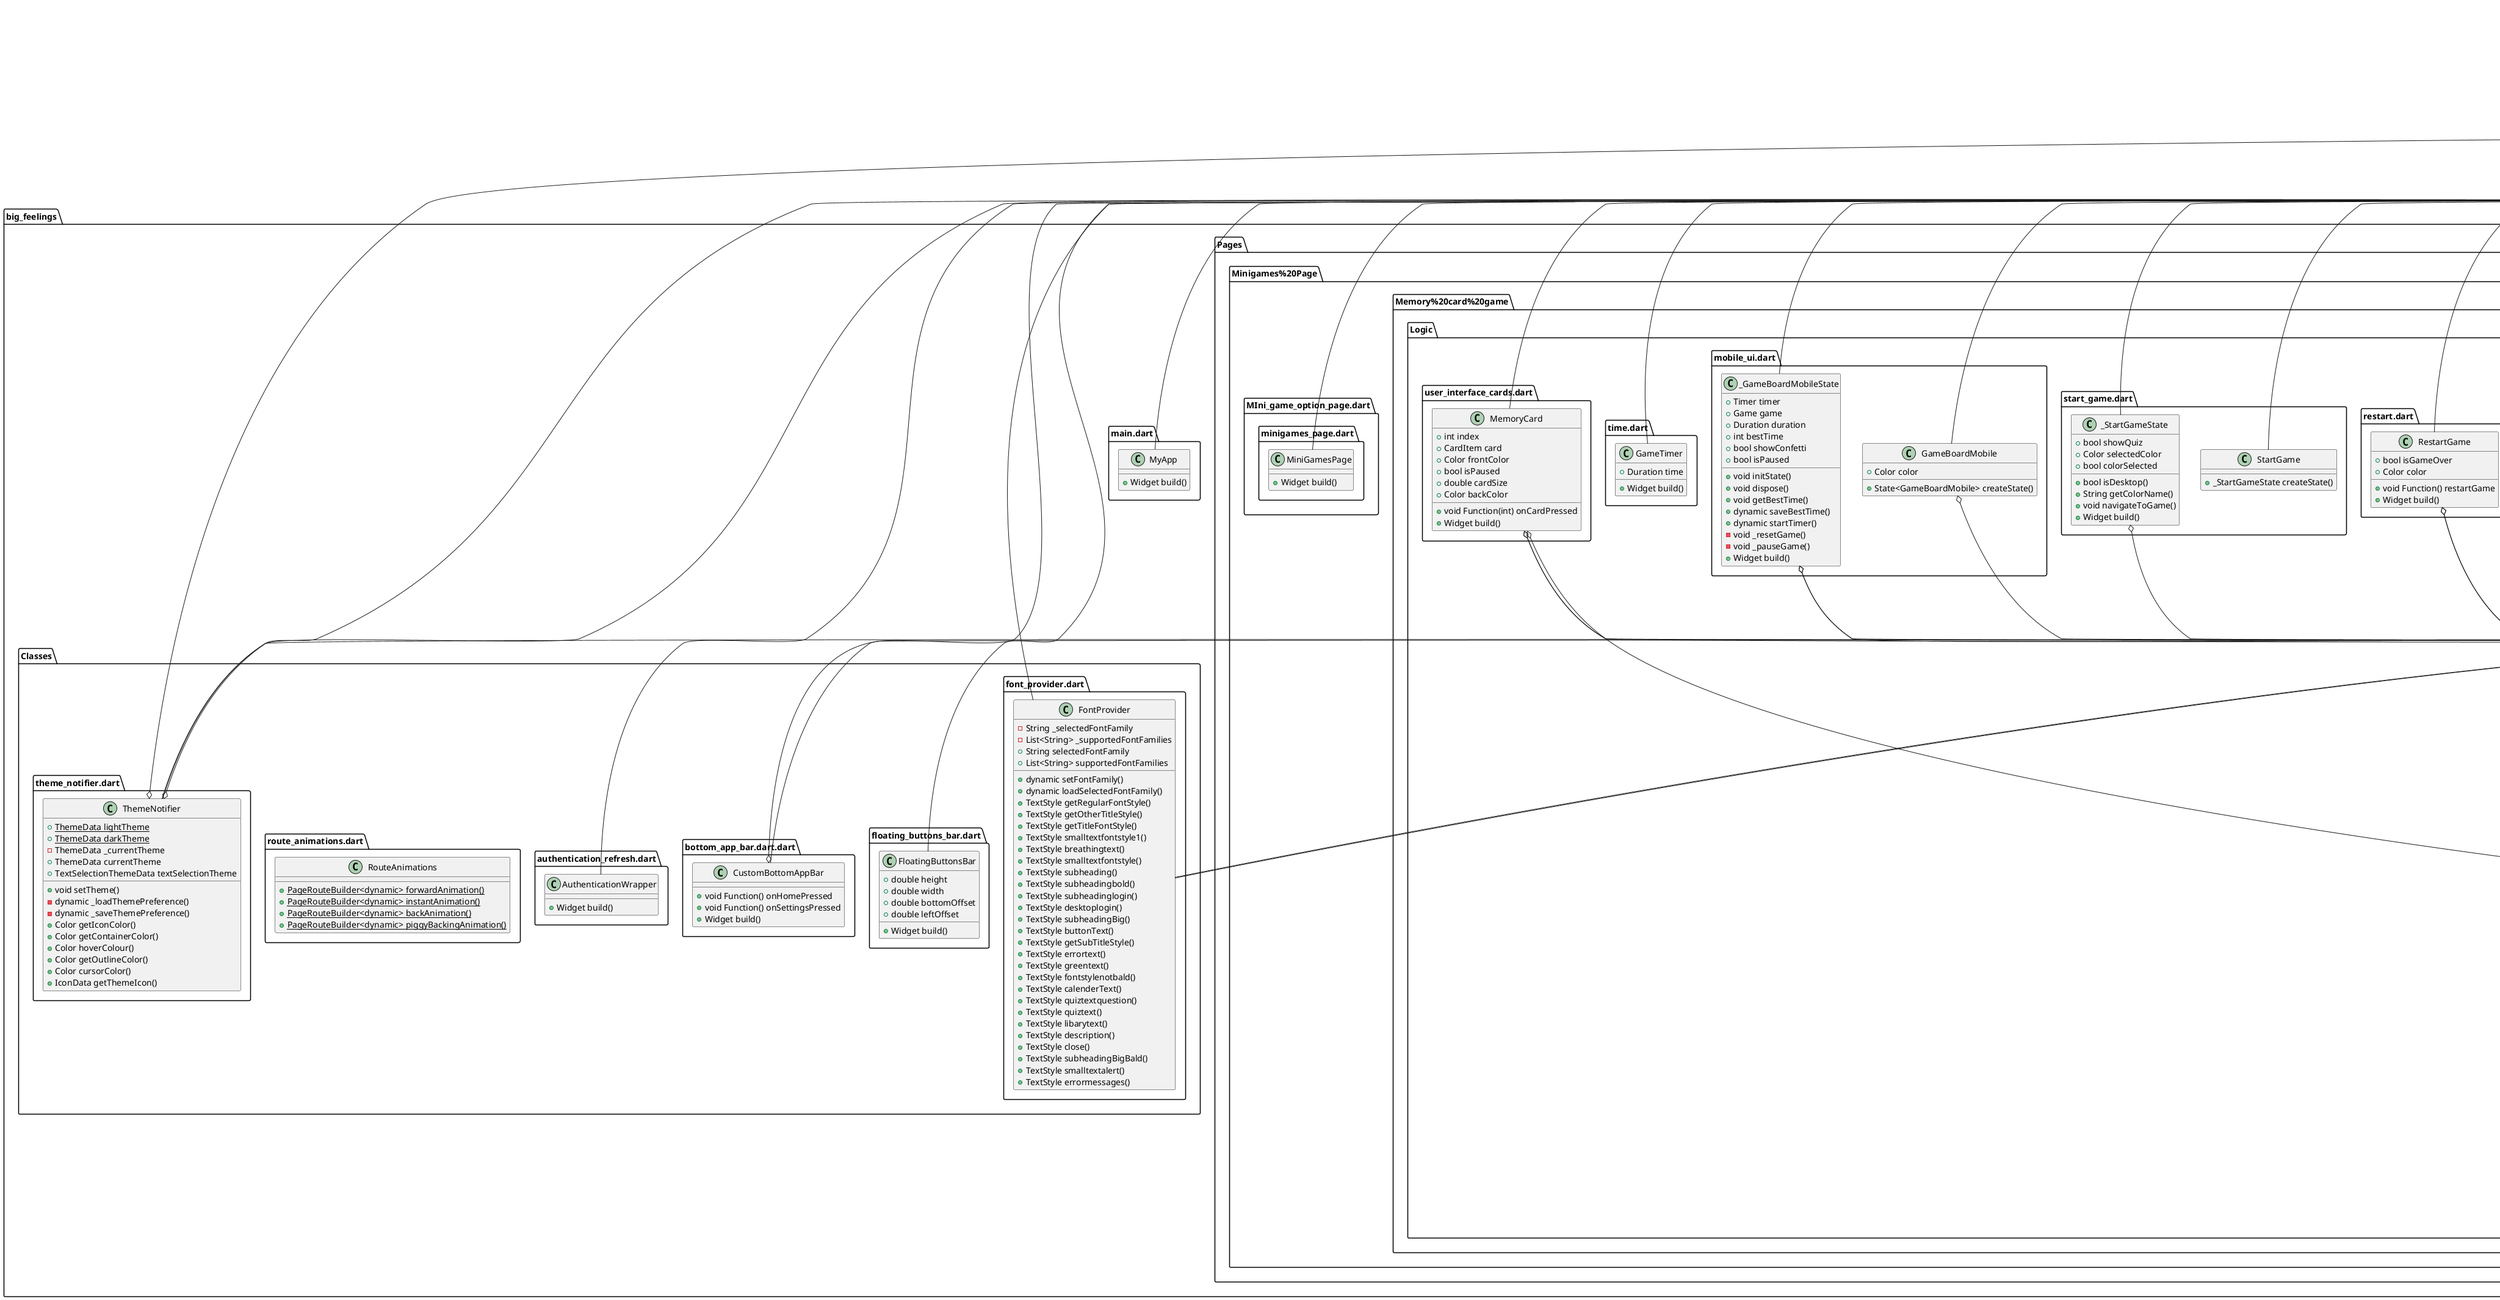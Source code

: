 @startuml BigFeelings
set namespaceSeparator ::

class "big_feelings::Classes::authentication_refresh.dart::AuthenticationWrapper" {
  +Widget build()
}

"flutter::src::widgets::framework.dart::StatelessWidget" <|-- "big_feelings::Classes::authentication_refresh.dart::AuthenticationWrapper"

class "big_feelings::Classes::bottom_app_bar.dart.dart::CustomBottomAppBar" {
  +void Function() onHomePressed
  +void Function() onSettingsPressed
  +Widget build()
}

"big_feelings::Classes::bottom_app_bar.dart.dart::CustomBottomAppBar" o-- "dart::ui::void Function()"
"flutter::src::widgets::framework.dart::StatelessWidget" <|-- "big_feelings::Classes::bottom_app_bar.dart.dart::CustomBottomAppBar"

class "big_feelings::Classes::floating_buttons_bar.dart::FloatingButtonsBar" {
  +double height
  +double width
  +double bottomOffset
  +double leftOffset
  +Widget build()
}

"flutter::src::widgets::framework.dart::StatelessWidget" <|-- "big_feelings::Classes::floating_buttons_bar.dart::FloatingButtonsBar"

class "big_feelings::Classes::font_provider.dart::FontProvider" {
  -String _selectedFontFamily
  -List<String> _supportedFontFamilies
  +String selectedFontFamily
  +List<String> supportedFontFamilies
  +dynamic setFontFamily()
  +dynamic loadSelectedFontFamily()
  +TextStyle getRegularFontStyle()
  +TextStyle getOtherTitleStyle()
  +TextStyle getTitleFontStyle()
  +TextStyle smalltextfontstyle1()
  +TextStyle breathingtext()
  +TextStyle smalltextfontstyle()
  +TextStyle subheading()
  +TextStyle subheadingbold()
  +TextStyle subheadinglogin()
  +TextStyle desktoplogin()
  +TextStyle subheadingBig()
  +TextStyle buttonText()
  +TextStyle getSubTitleStyle()
  +TextStyle errortext()
  +TextStyle greentext()
  +TextStyle fontstylenotbald()
  +TextStyle calenderText()
  +TextStyle quiztextquestion()
  +TextStyle quiztext()
  +TextStyle libarytext()
  +TextStyle description()
  +TextStyle close()
  +TextStyle subheadingBigBald()
  +TextStyle smalltextalert()
  +TextStyle errormessages()
}

"flutter::src::foundation::change_notifier.dart::ChangeNotifier" <|-- "big_feelings::Classes::font_provider.dart::FontProvider"

class "big_feelings::Classes::route_animations.dart::RouteAnimations" {
  {static} +PageRouteBuilder<dynamic> forwardAnimation()
  {static} +PageRouteBuilder<dynamic> instantAnimation()
  {static} +PageRouteBuilder<dynamic> backAnimation()
  {static} +PageRouteBuilder<dynamic> piggyBackingAnimation()
}

class "big_feelings::Classes::theme_notifier.dart::ThemeNotifier" {
  {static} +ThemeData lightTheme
  {static} +ThemeData darkTheme
  -ThemeData _currentTheme
  +ThemeData currentTheme
  +TextSelectionThemeData textSelectionTheme
  +void setTheme()
  -dynamic _loadThemePreference()
  -dynamic _saveThemePreference()
  +Color getIconColor()
  +Color getContainerColor()
  +Color hoverColour()
  +Color getOutlineColor()
  +Color cursorColor()
  +IconData getThemeIcon()
}

"big_feelings::Classes::theme_notifier.dart::ThemeNotifier" o-- "flutter::src::material::theme_data.dart::ThemeData"
"big_feelings::Classes::theme_notifier.dart::ThemeNotifier" o-- "flutter::src::material::text_selection_theme.dart::TextSelectionThemeData"
"flutter::src::foundation::change_notifier.dart::ChangeNotifier" <|-- "big_feelings::Classes::theme_notifier.dart::ThemeNotifier"

class "big_feelings::Firebase::firebase_options.dart::DefaultFirebaseOptions" {
  {static} +FirebaseOptions web
  {static} +FirebaseOptions android
  {static} +FirebaseOptions ios
  {static} +FirebaseOptions currentPlatform
}

"big_feelings::Firebase::firebase_options.dart::DefaultFirebaseOptions" o-- "firebase_core_platform_interface::firebase_core_platform_interface.dart::FirebaseOptions"

class "big_feelings::main.dart::MyApp" {
  +Widget build()
}

"flutter::src::widgets::framework.dart::StatelessWidget" <|-- "big_feelings::main.dart::MyApp"

class "big_feelings::Pages::Auth::Home::home_ui.dart::HomePage" {
  +List<Map<String, dynamic>> menuItems
  +Widget build()
  +void navigateToPage()
  +Widget menuItem()
}

"flutter::src::widgets::framework.dart::StatelessWidget" <|-- "big_feelings::Pages::Auth::Home::home_ui.dart::HomePage"

class "big_feelings::Pages::Auth::Home::image_selector.dart::ImageSelector" {
  +_ImageSelectorState createState()
}

"flutter::src::widgets::framework.dart::StatefulWidget" <|-- "big_feelings::Pages::Auth::Home::image_selector.dart::ImageSelector"

class "big_feelings::Pages::Auth::Home::image_selector.dart::_ImageSelectorState" {
  +String selectedImage
  +List<String> images
  +void initState()
  +dynamic loadSelectedImage()
  +Widget build()
  -dynamic _showImageSelectionDialog()
  +dynamic saveSelectedImage()
  -double _checkImageSize()
  -double _checkImageSize2()
}

"flutter::src::widgets::framework.dart::State" <|-- "big_feelings::Pages::Auth::Home::image_selector.dart::_ImageSelectorState"

class "big_feelings::Pages::Auth::Login::login_desktop.dart::LoginPageDesktop" {
  +_LoginPageDesktopState createState()
}

"flutter::src::widgets::framework.dart::StatefulWidget" <|-- "big_feelings::Pages::Auth::Login::login_desktop.dart::LoginPageDesktop"

class "big_feelings::Pages::Auth::Login::login_desktop.dart::_LoginPageDesktopState" {
  +TextEditingController emailController
  +TextEditingController passwordController
  -String? _loginError
  +void initState()
  -void _clearError()
  -void _forgotPassword()
  +Widget build()
  -void _handleLogin()
}

"big_feelings::Pages::Auth::Login::login_desktop.dart::_LoginPageDesktopState" o-- "flutter::src::widgets::editable_text.dart::TextEditingController"
"flutter::src::widgets::framework.dart::State" <|-- "big_feelings::Pages::Auth::Login::login_desktop.dart::_LoginPageDesktopState"

class "big_feelings::Pages::Auth::Login::login_logic.dart::LoginLogic" {
  {static} +void login()
}

class "big_feelings::Pages::Auth::Login::login_mobile.dart::LoginMobilePage" {
  +_LoginMobilePageState createState()
}

"flutter::src::widgets::framework.dart::StatefulWidget" <|-- "big_feelings::Pages::Auth::Login::login_mobile.dart::LoginMobilePage"

class "big_feelings::Pages::Auth::Login::login_mobile.dart::_LoginMobilePageState" {
  +TextEditingController emailController
  +TextEditingController passwordController
  -String? _loginError
  +void initState()
  -void _clearError()
  -void _forgotPassword()
  +Widget build()
  -void _handleLogin()
}

"big_feelings::Pages::Auth::Login::login_mobile.dart::_LoginMobilePageState" o-- "flutter::src::widgets::editable_text.dart::TextEditingController"
"flutter::src::widgets::framework.dart::State" <|-- "big_feelings::Pages::Auth::Login::login_mobile.dart::_LoginMobilePageState"

class "big_feelings::Pages::Auth::Reset%20Password::reset_desktop.dart::PasswordResetDesktop" {
  +_PasswordResetDesktopState createState()
}

"flutter::src::widgets::framework.dart::StatefulWidget" <|-- "big_feelings::Pages::Auth::Reset%20Password::reset_desktop.dart::PasswordResetDesktop"

class "big_feelings::Pages::Auth::Reset%20Password::reset_desktop.dart::_PasswordResetDesktopState" {
  +TextEditingController emailController
  -bool? _emailSent
  +void initState()
  -void _clearError()
  -void _sendPasswordResetEmail()
  +Widget build()
}

"big_feelings::Pages::Auth::Reset%20Password::reset_desktop.dart::_PasswordResetDesktopState" o-- "flutter::src::widgets::editable_text.dart::TextEditingController"
"flutter::src::widgets::framework.dart::State" <|-- "big_feelings::Pages::Auth::Reset%20Password::reset_desktop.dart::_PasswordResetDesktopState"

class "big_feelings::Pages::Auth::Reset%20Password::reset_mobile.dart::PasswordResetMobile" {
  +_PasswordResetMobileState createState()
}

"flutter::src::widgets::framework.dart::StatefulWidget" <|-- "big_feelings::Pages::Auth::Reset%20Password::reset_mobile.dart::PasswordResetMobile"

class "big_feelings::Pages::Auth::Reset%20Password::reset_mobile.dart::_PasswordResetMobileState" {
  +TextEditingController emailController
  -bool? _emailSent
  +void initState()
  -void _clearError()
  -void _sendPasswordResetEmail()
  +Widget build()
}

"big_feelings::Pages::Auth::Reset%20Password::reset_mobile.dart::_PasswordResetMobileState" o-- "flutter::src::widgets::editable_text.dart::TextEditingController"
"flutter::src::widgets::framework.dart::State" <|-- "big_feelings::Pages::Auth::Reset%20Password::reset_mobile.dart::_PasswordResetMobileState"

class "big_feelings::Pages::Auth::Sign%20up::errors_signup.dart::SignUpLogic" {
  {static} +dynamic signup()
}

class "big_feelings::Pages::Auth::Sign%20up::signup_desktop.dart::Signupdesktop" {
  +_SignupdesktopState createState()
}

"flutter::src::widgets::framework.dart::StatefulWidget" <|-- "big_feelings::Pages::Auth::Sign%20up::signup_desktop.dart::Signupdesktop"

class "big_feelings::Pages::Auth::Sign%20up::signup_desktop.dart::_SignupdesktopState" {
  -TextEditingController _emailController
  -TextEditingController _passwordController
  -String? _signupError
  +void initState()
  -void _clearError()
  +Widget build()
}

"big_feelings::Pages::Auth::Sign%20up::signup_desktop.dart::_SignupdesktopState" o-- "flutter::src::widgets::editable_text.dart::TextEditingController"
"flutter::src::widgets::framework.dart::State" <|-- "big_feelings::Pages::Auth::Sign%20up::signup_desktop.dart::_SignupdesktopState"

class "big_feelings::Pages::Auth::Sign%20up::signup_mobile.dart::SignupMobile" {
  +_SignupMobileState createState()
}

"flutter::src::widgets::framework.dart::StatefulWidget" <|-- "big_feelings::Pages::Auth::Sign%20up::signup_mobile.dart::SignupMobile"

class "big_feelings::Pages::Auth::Sign%20up::signup_mobile.dart::_SignupMobileState" {
  -TextEditingController _emailController
  -TextEditingController _passwordController
  -String? _signupError
  +void initState()
  -void _clearError()
  +Widget build()
}

"big_feelings::Pages::Auth::Sign%20up::signup_mobile.dart::_SignupMobileState" o-- "flutter::src::widgets::editable_text.dart::TextEditingController"
"flutter::src::widgets::framework.dart::State" <|-- "big_feelings::Pages::Auth::Sign%20up::signup_mobile.dart::_SignupMobileState"

class "big_feelings::Pages::Auth::Terms%20and%20coniditons::terms_condiiton.dart::TermsAndPrivacyDialog" {
  +_TermsAndPrivacyDialogState createState()
}

"flutter::src::widgets::framework.dart::StatefulWidget" <|-- "big_feelings::Pages::Auth::Terms%20and%20coniditons::terms_condiiton.dart::TermsAndPrivacyDialog"

class "big_feelings::Pages::Auth::Terms%20and%20coniditons::terms_condiiton.dart::_TermsAndPrivacyDialogState" {
  +bool showTerms
  +Widget build()
  -Widget _buildTermsContent()
  -Widget _buildPrivacyContent()
}

"flutter::src::widgets::framework.dart::State" <|-- "big_feelings::Pages::Auth::Terms%20and%20coniditons::terms_condiiton.dart::_TermsAndPrivacyDialogState"

class "big_feelings::Pages::Auth::welcome_page.dart::WelcomePage" {
  +Widget build()
}

"flutter::src::widgets::framework.dart::StatelessWidget" <|-- "big_feelings::Pages::Auth::welcome_page.dart::WelcomePage"

class "big_feelings::Pages::Journal%20Page::journal_entries.dart::JournalEntriesPage" {
  +_JournalEntriesPageState createState()
}

"flutter::src::widgets::framework.dart::StatefulWidget" <|-- "big_feelings::Pages::Journal%20Page::journal_entries.dart::JournalEntriesPage"

class "big_feelings::Pages::Journal%20Page::journal_entries.dart::_JournalEntriesPageState" {
  -List<DocumentSnapshot<Object?>> _entries
  -DateTime _focusedDay
  -TextEditingController _textController
  -FirebaseFirestore _firestore
  -DateTime? _lastjournalEntryTime
  -Timer? _debounceTimer
  -int _journalSelectionCount
  +void initState()
  +void dispose()
  +bool isDesktop()
  +bool isDesktop2()
  +int checkssize()
  -double _containerSize()
  -double _containerSizewidth()
  +void retrieveEntries()
  -bool _hasEntryForDate()
  -void _saveJournalEntry()
  +Widget build()
}

"big_feelings::Pages::Journal%20Page::journal_entries.dart::_JournalEntriesPageState" o-- "flutter::src::widgets::editable_text.dart::TextEditingController"
"big_feelings::Pages::Journal%20Page::journal_entries.dart::_JournalEntriesPageState" o-- "cloud_firestore::cloud_firestore.dart::FirebaseFirestore"
"big_feelings::Pages::Journal%20Page::journal_entries.dart::_JournalEntriesPageState" o-- "dart::async::Timer"
"flutter::src::widgets::framework.dart::State" <|-- "big_feelings::Pages::Journal%20Page::journal_entries.dart::_JournalEntriesPageState"

class "big_feelings::Pages::Journal%20Page::journal_options.dart::JournalOptionPage" {
  +Widget build()
}

"flutter::src::widgets::framework.dart::StatelessWidget" <|-- "big_feelings::Pages::Journal%20Page::journal_options.dart::JournalOptionPage"

class "big_feelings::Pages::Journal%20Page::view_journals.dart::JournalViewer" {
  +Widget build()
}

"flutter::src::widgets::framework.dart::StatelessWidget" <|-- "big_feelings::Pages::Journal%20Page::view_journals.dart::JournalViewer"

class "big_feelings::Pages::Library%20Page::Educational%20Videos::video_option_page.dart::VideoOptions" {
  -void _launchURL()
  +Widget build()
  +Widget buildVideoContainer()
}

"flutter::src::widgets::framework.dart::StatelessWidget" <|-- "big_feelings::Pages::Library%20Page::Educational%20Videos::video_option_page.dart::VideoOptions"

class "big_feelings::Pages::Library%20Page::Getting%20Help::colors_help.dart::Colordialogcope" {
  +Widget build()
}

"flutter::src::widgets::framework.dart::StatelessWidget" <|-- "big_feelings::Pages::Library%20Page::Getting%20Help::colors_help.dart::Colordialogcope"

class "big_feelings::Pages::Library%20Page::Getting%20Help::coping_methods.dart::CopingMethods" {
  +_CopingMethodsState createState()
}

"flutter::src::widgets::framework.dart::StatefulWidget" <|-- "big_feelings::Pages::Library%20Page::Getting%20Help::coping_methods.dart::CopingMethods"

class "big_feelings::Pages::Library%20Page::Getting%20Help::coping_methods.dart::_CopingMethodsState" {
  -bool _isPaused
  +Color selectedColor
  +void initState()
  -void _togglePause()
  -String _getCopingMethodDescription()
  +Widget build()
  -void _showCopingMethodDialog()
}

"big_feelings::Pages::Library%20Page::Getting%20Help::coping_methods.dart::_CopingMethodsState" o-- "dart::ui::Color"
"flutter::src::widgets::framework.dart::State" <|-- "big_feelings::Pages::Library%20Page::Getting%20Help::coping_methods.dart::_CopingMethodsState"

class "big_feelings::Pages::Library%20Page::Getting%20Help::list.dart::CopingDescriptions" {
  {static} +String getDescription()
}

class "big_feelings::Pages::Library%20Page::library_page.dart::LibraryPage" {
  +Widget build()
}

"flutter::src::widgets::framework.dart::StatelessWidget" <|-- "big_feelings::Pages::Library%20Page::library_page.dart::LibraryPage"

class "big_feelings::Pages::Mental%20Health%20Page::Breathing%20Page::breathing_page.dart::BreathingPage" {
  +_BreathingPageState createState()
}

"flutter::src::widgets::framework.dart::StatefulWidget" <|-- "big_feelings::Pages::Mental%20Health%20Page::Breathing%20Page::breathing_page.dart::BreathingPage"

class "big_feelings::Pages::Mental%20Health%20Page::Breathing%20Page::breathing_page.dart::_BreathingPageState" {
  -AnimationController _controller
  -Timer? _timer
  -bool _isBreathing
  -bool _isAnimating
  +Color? selectedColour
  +bool inhale
  +Duration cycleDuration
  -int _secondsElapsed
  -Timer _timerHandler
  +List<Color> availableColours
  +Map<Color, String> colorNames
  -String? _currentMessage
  +String colourName()
  +void initState()
  -void _startTimer()
  -void _startPulsatingAnimation()
  -void _showPopupMenu()
  +void dispose()
  +Widget build()
}

"big_feelings::Pages::Mental%20Health%20Page::Breathing%20Page::breathing_page.dart::_BreathingPageState" o-- "flutter::src::animation::animation_controller.dart::AnimationController"
"big_feelings::Pages::Mental%20Health%20Page::Breathing%20Page::breathing_page.dart::_BreathingPageState" o-- "dart::async::Timer"
"big_feelings::Pages::Mental%20Health%20Page::Breathing%20Page::breathing_page.dart::_BreathingPageState" o-- "dart::ui::Color"
"flutter::src::widgets::framework.dart::State" <|-- "big_feelings::Pages::Mental%20Health%20Page::Breathing%20Page::breathing_page.dart::_BreathingPageState"
"flutter::src::widgets::ticker_provider.dart::SingleTickerProviderStateMixin" <|-- "big_feelings::Pages::Mental%20Health%20Page::Breathing%20Page::breathing_page.dart::_BreathingPageState"

class "big_feelings::Pages::Mental%20Health%20Page::Breathing%20Page::pulsating_animation.dart::PulsatingCirclesPainter" {
  -Animation<double> _animation
  -Color _selectedColor
  -bool _inhale
  -FontProvider _fontProvider
  +void drawPulsatingCircle()
  +void paint()
  +bool shouldRepaint()
}

"big_feelings::Pages::Mental%20Health%20Page::Breathing%20Page::pulsating_animation.dart::PulsatingCirclesPainter" o-- "flutter::src::animation::animation.dart::Animation<double>"
"big_feelings::Pages::Mental%20Health%20Page::Breathing%20Page::pulsating_animation.dart::PulsatingCirclesPainter" o-- "dart::ui::Color"
"big_feelings::Pages::Mental%20Health%20Page::Breathing%20Page::pulsating_animation.dart::PulsatingCirclesPainter" o-- "big_feelings::Classes::font_provider.dart::FontProvider"
"flutter::src::rendering::custom_paint.dart::CustomPainter" <|-- "big_feelings::Pages::Mental%20Health%20Page::Breathing%20Page::pulsating_animation.dart::PulsatingCirclesPainter"

class "big_feelings::Pages::Mental%20Health%20Page::mental_healthactivitiespage.dart::MentalHealthActivitiesPage" {
  +Widget build()
}

"flutter::src::widgets::framework.dart::StatelessWidget" <|-- "big_feelings::Pages::Mental%20Health%20Page::mental_healthactivitiespage.dart::MentalHealthActivitiesPage"

class "big_feelings::Pages::Minigames%20Page::Memory%20card%20game::Logic::card.dart::CardItem" {
  +int value
  +String imagePath
  +Color color
  +CardState state
}

"big_feelings::Pages::Minigames%20Page::Memory%20card%20game::Logic::card.dart::CardItem" o-- "dart::ui::Color"
"big_feelings::Pages::Minigames%20Page::Memory%20card%20game::Logic::card.dart::CardItem" o-- "big_feelings::Pages::Minigames%20Page::Memory%20card%20game::Logic::card.dart::CardState"

class "big_feelings::Pages::Minigames%20Page::Memory%20card%20game::Logic::card.dart::CardState" {
  +int index
  {static} +List<CardState> values
  {static} +CardState hidden
  {static} +CardState visible
  {static} +CardState guessed
}

"big_feelings::Pages::Minigames%20Page::Memory%20card%20game::Logic::card.dart::CardState" o-- "big_feelings::Pages::Minigames%20Page::Memory%20card%20game::Logic::card.dart::CardState"
"dart::core::Enum" <|-- "big_feelings::Pages::Minigames%20Page::Memory%20card%20game::Logic::card.dart::CardState"

class "big_feelings::Pages::Minigames%20Page::Memory%20card%20game::Logic::color.dart::ColorDialog" {
  +List<Color> colors
  +List<String> colorNames
  +Widget build()
}

"flutter::src::widgets::framework.dart::StatelessWidget" <|-- "big_feelings::Pages::Minigames%20Page::Memory%20card%20game::Logic::color.dart::ColorDialog"

class "big_feelings::Pages::Minigames%20Page::Memory%20card%20game::Logic::confetti.dart::GameConfetti" {
  +State<GameConfetti> createState()
}

"flutter::src::widgets::framework.dart::StatefulWidget" <|-- "big_feelings::Pages::Minigames%20Page::Memory%20card%20game::Logic::confetti.dart::GameConfetti"

class "big_feelings::Pages::Minigames%20Page::Memory%20card%20game::Logic::confetti.dart::_GameConfettiState" {
  +ConfettiController controllerCenter
  +void initState()
  +void dispose()
  +Widget build()
}

"big_feelings::Pages::Minigames%20Page::Memory%20card%20game::Logic::confetti.dart::_GameConfettiState" o-- "confetti::src::confetti.dart::ConfettiController"
"flutter::src::widgets::framework.dart::State" <|-- "big_feelings::Pages::Minigames%20Page::Memory%20card%20game::Logic::confetti.dart::_GameConfettiState"

class "big_feelings::Pages::Minigames%20Page::Memory%20card%20game::Logic::desktop_ui.dart::GameBoard" {
  +Color color
  +_GameBoardState createState()
}

"big_feelings::Pages::Minigames%20Page::Memory%20card%20game::Logic::desktop_ui.dart::GameBoard" o-- "dart::ui::Color"
"flutter::src::widgets::framework.dart::StatefulWidget" <|-- "big_feelings::Pages::Minigames%20Page::Memory%20card%20game::Logic::desktop_ui.dart::GameBoard"

class "big_feelings::Pages::Minigames%20Page::Memory%20card%20game::Logic::desktop_ui.dart::_GameBoardState" {
  +Timer timer
  +Game game
  +Duration duration
  +int bestTime
  +bool showConfetti
  +bool isPaused
  +void initState()
  +void dispose()
  +void getBestTime()
  +dynamic saveBestTime()
  +dynamic startTimer()
  -void _resetGame()
  -void _pauseGame()
  +Widget build()
}

"big_feelings::Pages::Minigames%20Page::Memory%20card%20game::Logic::desktop_ui.dart::_GameBoardState" o-- "dart::async::Timer"
"big_feelings::Pages::Minigames%20Page::Memory%20card%20game::Logic::desktop_ui.dart::_GameBoardState" o-- "big_feelings::Pages::Minigames%20Page::Memory%20card%20game::Logic::game.dart::Game"
"flutter::src::widgets::framework.dart::State" <|-- "big_feelings::Pages::Minigames%20Page::Memory%20card%20game::Logic::desktop_ui.dart::_GameBoardState"

class "big_feelings::Pages::Minigames%20Page::Memory%20card%20game::Logic::Game.dart::Game" {
  +List<CardItem> cards
  +bool isGameOver
  +List<String> imagePaths
  -bool _processing
  -List<int> _visibleCardIndexes
  +int gridSize
  +void generateCardsAndImages()
  +void resetGame()
  +void onCardPressed()
  -List<CardItem> _createCardItems()
  -bool _isGameOver()
}

"flutter::src::foundation::change_notifier.dart::ChangeNotifier" <|-- "big_feelings::Pages::Minigames%20Page::Memory%20card%20game::Logic::Game.dart::Game"

class "big_feelings::Pages::Minigames%20Page::Memory%20card%20game::Logic::mobile_ui.dart::GameBoardMobile" {
  +Color color
  +State<GameBoardMobile> createState()
}

"big_feelings::Pages::Minigames%20Page::Memory%20card%20game::Logic::mobile_ui.dart::GameBoardMobile" o-- "dart::ui::Color"
"flutter::src::widgets::framework.dart::StatefulWidget" <|-- "big_feelings::Pages::Minigames%20Page::Memory%20card%20game::Logic::mobile_ui.dart::GameBoardMobile"

class "big_feelings::Pages::Minigames%20Page::Memory%20card%20game::Logic::mobile_ui.dart::_GameBoardMobileState" {
  +Timer timer
  +Game game
  +Duration duration
  +int bestTime
  +bool showConfetti
  +bool isPaused
  +void initState()
  +void dispose()
  +void getBestTime()
  +dynamic saveBestTime()
  +dynamic startTimer()
  -void _resetGame()
  -void _pauseGame()
  +Widget build()
}

"big_feelings::Pages::Minigames%20Page::Memory%20card%20game::Logic::mobile_ui.dart::_GameBoardMobileState" o-- "dart::async::Timer"
"big_feelings::Pages::Minigames%20Page::Memory%20card%20game::Logic::mobile_ui.dart::_GameBoardMobileState" o-- "big_feelings::Pages::Minigames%20Page::Memory%20card%20game::Logic::game.dart::Game"
"flutter::src::widgets::framework.dart::State" <|-- "big_feelings::Pages::Minigames%20Page::Memory%20card%20game::Logic::mobile_ui.dart::_GameBoardMobileState"

class "big_feelings::Pages::Minigames%20Page::Memory%20card%20game::Logic::pause_game.dart::PauseGame" {
  +bool isPaused
  +void Function() pauseGame
  +Color color
  +Widget build()
}

"big_feelings::Pages::Minigames%20Page::Memory%20card%20game::Logic::pause_game.dart::PauseGame" o-- "null::void Function()"
"big_feelings::Pages::Minigames%20Page::Memory%20card%20game::Logic::pause_game.dart::PauseGame" o-- "dart::ui::Color"
"flutter::src::widgets::framework.dart::StatelessWidget" <|-- "big_feelings::Pages::Minigames%20Page::Memory%20card%20game::Logic::pause_game.dart::PauseGame"

class "big_feelings::Pages::Minigames%20Page::Memory%20card%20game::Logic::restart.dart::RestartGame" {
  +bool isGameOver
  +void Function() restartGame
  +Color color
  +Widget build()
}

"big_feelings::Pages::Minigames%20Page::Memory%20card%20game::Logic::restart.dart::RestartGame" o-- "null::void Function()"
"big_feelings::Pages::Minigames%20Page::Memory%20card%20game::Logic::restart.dart::RestartGame" o-- "dart::ui::Color"
"flutter::src::widgets::framework.dart::StatelessWidget" <|-- "big_feelings::Pages::Minigames%20Page::Memory%20card%20game::Logic::restart.dart::RestartGame"

class "big_feelings::Pages::Minigames%20Page::Memory%20card%20game::Logic::start_game.dart::StartGame" {
  +_StartGameState createState()
}

"flutter::src::widgets::framework.dart::StatefulWidget" <|-- "big_feelings::Pages::Minigames%20Page::Memory%20card%20game::Logic::start_game.dart::StartGame"

class "big_feelings::Pages::Minigames%20Page::Memory%20card%20game::Logic::start_game.dart::_StartGameState" {
  +bool showQuiz
  +Color selectedColor
  +bool colorSelected
  +bool isDesktop()
  +String getColorName()
  +void navigateToGame()
  +Widget build()
}

"big_feelings::Pages::Minigames%20Page::Memory%20card%20game::Logic::start_game.dart::_StartGameState" o-- "dart::ui::Color"
"flutter::src::widgets::framework.dart::State" <|-- "big_feelings::Pages::Minigames%20Page::Memory%20card%20game::Logic::start_game.dart::_StartGameState"

class "big_feelings::Pages::Minigames%20Page::Memory%20card%20game::Logic::time.dart::GameTimer" {
  +Duration time
  +Widget build()
}

"flutter::src::widgets::framework.dart::StatelessWidget" <|-- "big_feelings::Pages::Minigames%20Page::Memory%20card%20game::Logic::time.dart::GameTimer"

class "big_feelings::Pages::Minigames%20Page::Memory%20card%20game::Logic::user_interface_cards.dart::MemoryCard" {
  +int index
  +CardItem card
  +void Function(int) onCardPressed
  +Color frontColor
  +bool isPaused
  +double cardSize
  +Color backColor
  +Widget build()
}

"big_feelings::Pages::Minigames%20Page::Memory%20card%20game::Logic::user_interface_cards.dart::MemoryCard" o-- "big_feelings::Pages::Minigames%20Page::Memory%20card%20game::Logic::card.dart::CardItem"
"big_feelings::Pages::Minigames%20Page::Memory%20card%20game::Logic::user_interface_cards.dart::MemoryCard" o-- "null::void Function(int)"
"big_feelings::Pages::Minigames%20Page::Memory%20card%20game::Logic::user_interface_cards.dart::MemoryCard" o-- "dart::ui::Color"
"flutter::src::widgets::framework.dart::StatelessWidget" <|-- "big_feelings::Pages::Minigames%20Page::Memory%20card%20game::Logic::user_interface_cards.dart::MemoryCard"

class "big_feelings::Pages::Minigames%20Page::MIni_game_option_page.dart::minigames_page.dart::MiniGamesPage" {
  +Widget build()
}

"flutter::src::widgets::framework.dart::StatelessWidget" <|-- "big_feelings::Pages::Minigames%20Page::MIni_game_option_page.dart::minigames_page.dart::MiniGamesPage"

class "big_feelings::Pages::Mood%20Tracker::mood_entires_page.dart::MoodEntriesPage" {
  +Logger logger
  +Widget build()
}

"big_feelings::Pages::Mood%20Tracker::mood_entires_page.dart::MoodEntriesPage" o-- "logger::src::logger.dart::Logger"
"flutter::src::widgets::framework.dart::StatelessWidget" <|-- "big_feelings::Pages::Mood%20Tracker::mood_entires_page.dart::MoodEntriesPage"

class "big_feelings::Pages::Mood%20Tracker::mood_option_page.dart::MoodOptionPage" {
  +Widget build()
}

"flutter::src::widgets::framework.dart::StatelessWidget" <|-- "big_feelings::Pages::Mood%20Tracker::mood_option_page.dart::MoodOptionPage"

class "big_feelings::Pages::Mood%20Tracker::mood_tracker_page.dart::MoodTrackerPage" {
  +_MoodTrackerPageState createState()
}

"flutter::src::widgets::framework.dart::StatefulWidget" <|-- "big_feelings::Pages::Mood%20Tracker::mood_tracker_page.dart::MoodTrackerPage"

class "big_feelings::Pages::Mood%20Tracker::mood_tracker_page.dart::_MoodTrackerPageState" {
  +int selectedEmotionIndex
  +bool showImage
  +bool showDescription
  -FirebaseFirestore _firestore
  -DateTime _focusedDay
  -List<DocumentSnapshot<Object?>> _moods
  -DateTime? _lastMoodEntryTime
  -Timer? _debounceTimer
  -int _moodSelectionCount
  +bool isDesktop2()
  -double _containerSizewidth()
  +void initState()
  -void _navigateForward()
  -void _navigateBackward()
  +void retrieveEntries()
  -bool _hasEntryForDate()
  -void _saveMoodToFirestore()
  +Widget build()
}

"big_feelings::Pages::Mood%20Tracker::mood_tracker_page.dart::_MoodTrackerPageState" o-- "cloud_firestore::cloud_firestore.dart::FirebaseFirestore"
"big_feelings::Pages::Mood%20Tracker::mood_tracker_page.dart::_MoodTrackerPageState" o-- "dart::async::Timer"
"flutter::src::widgets::framework.dart::State" <|-- "big_feelings::Pages::Mood%20Tracker::mood_tracker_page.dart::_MoodTrackerPageState"

class "big_feelings::Pages::Quizzes::quiz_option.dart::QuizOption" {
  +Widget build()
}

"flutter::src::widgets::framework.dart::StatelessWidget" <|-- "big_feelings::Pages::Quizzes::quiz_option.dart::QuizOption"

class "big_feelings::Pages::Quizzes::Submit%20quiz::quiz_logic.dart::QuizFetcher" {
  {static} -Logger _logger
  {static} +dynamic fetchQuizData()
}

"big_feelings::Pages::Quizzes::Submit%20quiz::quiz_logic.dart::QuizFetcher" o-- "logger::src::logger.dart::Logger"

class "big_feelings::Pages::Quizzes::Submit%20quiz::quiz_logic.dart::QuizSubmitter" {
  {static} -Logger _logger
  {static} +dynamic submitQuiz()
}

"big_feelings::Pages::Quizzes::Submit%20quiz::quiz_logic.dart::QuizSubmitter" o-- "logger::src::logger.dart::Logger"

class "big_feelings::Pages::Quizzes::Submit%20quiz::quiz_one.dart::StartQuiz1" {
  +_StartQuiz1State createState()
}

"flutter::src::widgets::framework.dart::StatefulWidget" <|-- "big_feelings::Pages::Quizzes::Submit%20quiz::quiz_one.dart::StartQuiz1"

class "big_feelings::Pages::Quizzes::Submit%20quiz::quiz_one.dart::_StartQuiz1State" {
  +List<Map<String, dynamic>> quizData
  +int currentQuestionIndex
  +List<String?> userAnswers
  +bool showScore
  +int score
  +void initState()
  +dynamic fetchQuizData()
  +void submitAnswer()
  +void submitQuiz()
  +int calculateScore()
  +void showMessage()
  +Widget build()
}

"flutter::src::widgets::framework.dart::State" <|-- "big_feelings::Pages::Quizzes::Submit%20quiz::quiz_one.dart::_StartQuiz1State"

class "big_feelings::Pages::Quizzes::Submit%20quiz::quiz_one_option.dart::QuizPage1" {
  +_QuizPage1State createState()
}

"flutter::src::widgets::framework.dart::StatefulWidget" <|-- "big_feelings::Pages::Quizzes::Submit%20quiz::quiz_one_option.dart::QuizPage1"

class "big_feelings::Pages::Quizzes::Submit%20quiz::quiz_one_option.dart::_QuizPage1State" {
  +bool showQuiz
  +Widget build()
}

"flutter::src::widgets::framework.dart::State" <|-- "big_feelings::Pages::Quizzes::Submit%20quiz::quiz_one_option.dart::_QuizPage1State"

class "big_feelings::Pages::Quizzes::Submit%20quiz::quiz_page.dart::Quizzes" {
  +Widget build()
}

"flutter::src::widgets::framework.dart::StatelessWidget" <|-- "big_feelings::Pages::Quizzes::Submit%20quiz::quiz_page.dart::Quizzes"

class "big_feelings::Pages::Quizzes::Submit%20quiz::quiz_two.dart::StartQuiz2" {
  +_StartQuiz2State createState()
}

"flutter::src::widgets::framework.dart::StatefulWidget" <|-- "big_feelings::Pages::Quizzes::Submit%20quiz::quiz_two.dart::StartQuiz2"

class "big_feelings::Pages::Quizzes::Submit%20quiz::quiz_two.dart::_StartQuiz2State" {
  +List<Map<String, dynamic>> quizData
  +int currentQuestionIndex
  +List<String?> userAnswers
  +bool showScore
  +int score
  +void initState()
  +dynamic fetchQuizData()
  +void submitAnswer()
  +void submitQuiz()
  +int calculateScore()
  +void showMessage()
  +Widget build()
}

"flutter::src::widgets::framework.dart::State" <|-- "big_feelings::Pages::Quizzes::Submit%20quiz::quiz_two.dart::_StartQuiz2State"

class "big_feelings::Pages::Quizzes::Submit%20quiz::quiz_two_option.dart::QuizPage2" {
  +_QuizPage2State createState()
}

"flutter::src::widgets::framework.dart::StatefulWidget" <|-- "big_feelings::Pages::Quizzes::Submit%20quiz::quiz_two_option.dart::QuizPage2"

class "big_feelings::Pages::Quizzes::Submit%20quiz::quiz_two_option.dart::_QuizPage2State" {
  +bool showQuiz
  +Widget build()
}

"flutter::src::widgets::framework.dart::State" <|-- "big_feelings::Pages::Quizzes::Submit%20quiz::quiz_two_option.dart::_QuizPage2State"

class "big_feelings::Pages::Quizzes::View%20Quiz%20results::view_quiz_results.dart::QuizResults" {
  +Logger logger
  +Widget build()
}

"big_feelings::Pages::Quizzes::View%20Quiz%20results::view_quiz_results.dart::QuizResults" o-- "logger::src::logger.dart::Logger"
"flutter::src::widgets::framework.dart::StatelessWidget" <|-- "big_feelings::Pages::Quizzes::View%20Quiz%20results::view_quiz_results.dart::QuizResults"

class "big_feelings::Pages::Settings%20Page::delete_account.dart::DeleteAccountDialog" {
  {static} +Logger logger
  {static} +void show()
  {static} -Widget _buildCancelButton()
  {static} -Widget _buildDeleteButton()
  {static} -void _handleDelete()
  {static} +dynamic deleteUserAccount()
}

"big_feelings::Pages::Settings%20Page::delete_account.dart::DeleteAccountDialog" o-- "logger::src::logger.dart::Logger"

class "big_feelings::Pages::Settings%20Page::delete_buffer.dart::DeletingBufferingPage" {
  +_DeletingBufferingPageState createState()
}

"flutter::src::widgets::framework.dart::StatefulWidget" <|-- "big_feelings::Pages::Settings%20Page::delete_buffer.dart::DeletingBufferingPage"

class "big_feelings::Pages::Settings%20Page::delete_buffer.dart::_DeletingBufferingPageState" {
  {static} +Logger logger
  +void initState()
  +dynamic deleteUserAccount()
  +Widget build()
}

"big_feelings::Pages::Settings%20Page::delete_buffer.dart::_DeletingBufferingPageState" o-- "logger::src::logger.dart::Logger"
"flutter::src::widgets::framework.dart::State" <|-- "big_feelings::Pages::Settings%20Page::delete_buffer.dart::_DeletingBufferingPageState"

class "big_feelings::Pages::Settings%20Page::font_dialog.dart::FontDropdownDialog" {
  +Widget build()
}

"flutter::src::widgets::framework.dart::StatelessWidget" <|-- "big_feelings::Pages::Settings%20Page::font_dialog.dart::FontDropdownDialog"

class "big_feelings::Pages::Settings%20Page::logout_dialog.dart::LogoutDialog" {
  {static} +void show()
  {static} -Widget _buildCancelButton()
  {static} -Widget _buildLogoutButton()
  {static} -dynamic _handleLogout()
}

class "big_feelings::Pages::Settings%20Page::settings_page_2.dart::SettingsPage" {
  +State<StatefulWidget> createState()
}

"flutter::src::widgets::framework.dart::StatefulWidget" <|-- "big_feelings::Pages::Settings%20Page::settings_page_2.dart::SettingsPage"

class "big_feelings::Pages::Settings%20Page::settings_page_2.dart::_SettingsPageState" {
  +double menuItemSpacing
  +Widget build()
}

"flutter::src::widgets::framework.dart::State" <|-- "big_feelings::Pages::Settings%20Page::settings_page_2.dart::_SettingsPageState"

class "big_feelings::Pages::Settings%20Page::theme_dialog.dart::ThemeDropdownDialog" {
  +FontProvider fontProvider
  +ThemeNotifier themeNotifier
  +Widget build()
}

"big_feelings::Pages::Settings%20Page::theme_dialog.dart::ThemeDropdownDialog" o-- "big_feelings::Classes::font_provider.dart::FontProvider"
"big_feelings::Pages::Settings%20Page::theme_dialog.dart::ThemeDropdownDialog" o-- "big_feelings::Classes::theme_notifier.dart::ThemeNotifier"
"flutter::src::widgets::framework.dart::StatelessWidget" <|-- "big_feelings::Pages::Settings%20Page::theme_dialog.dart::ThemeDropdownDialog"

class "big_feelings::Pages::Settings%20Page::tutorial.dart::Tutorial" {
  -void _launchURL()
  +Widget build()
}

"flutter::src::widgets::framework.dart::StatelessWidget" <|-- "big_feelings::Pages::Settings%20Page::tutorial.dart::Tutorial"


@enduml
